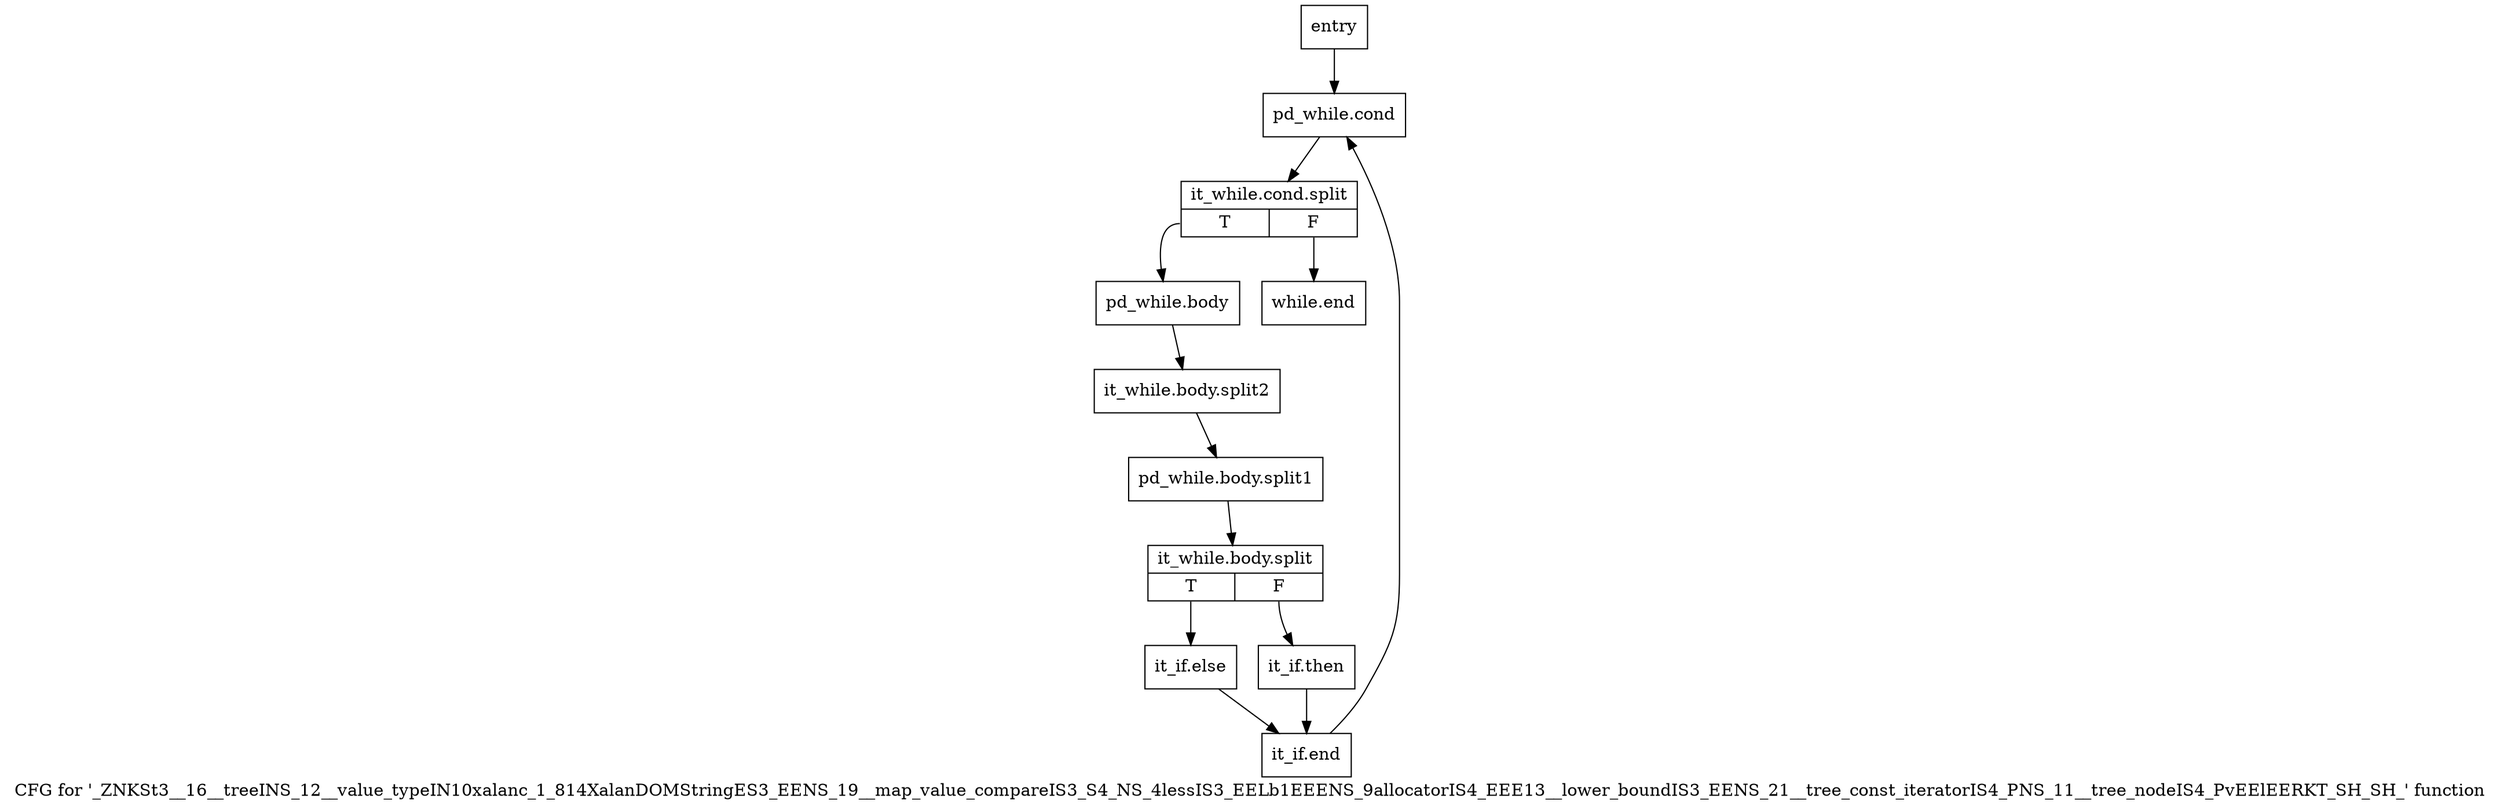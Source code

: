 digraph "CFG for '_ZNKSt3__16__treeINS_12__value_typeIN10xalanc_1_814XalanDOMStringES3_EENS_19__map_value_compareIS3_S4_NS_4lessIS3_EELb1EEENS_9allocatorIS4_EEE13__lower_boundIS3_EENS_21__tree_const_iteratorIS4_PNS_11__tree_nodeIS4_PvEElEERKT_SH_SH_' function" {
	label="CFG for '_ZNKSt3__16__treeINS_12__value_typeIN10xalanc_1_814XalanDOMStringES3_EENS_19__map_value_compareIS3_S4_NS_4lessIS3_EELb1EEENS_9allocatorIS4_EEE13__lower_boundIS3_EENS_21__tree_const_iteratorIS4_PNS_11__tree_nodeIS4_PvEElEERKT_SH_SH_' function";

	Node0x8dc4aa0 [shape=record,label="{entry}"];
	Node0x8dc4aa0 -> Node0x8dc4af0;
	Node0x8dc4af0 [shape=record,label="{pd_while.cond}"];
	Node0x8dc4af0 -> Node0xc9be9e0;
	Node0xc9be9e0 [shape=record,label="{it_while.cond.split|{<s0>T|<s1>F}}"];
	Node0xc9be9e0:s0 -> Node0x8dc4b40;
	Node0xc9be9e0:s1 -> Node0x8dc4c80;
	Node0x8dc4b40 [shape=record,label="{pd_while.body}"];
	Node0x8dc4b40 -> Node0xc9d0a90;
	Node0xc9d0a90 [shape=record,label="{it_while.body.split2}"];
	Node0xc9d0a90 -> Node0xc9be8a0;
	Node0xc9be8a0 [shape=record,label="{pd_while.body.split1}"];
	Node0xc9be8a0 -> Node0xc9be940;
	Node0xc9be940 [shape=record,label="{it_while.body.split|{<s0>T|<s1>F}}"];
	Node0xc9be940:s0 -> Node0x8dc4be0;
	Node0xc9be940:s1 -> Node0x8dc4b90;
	Node0x8dc4b90 [shape=record,label="{it_if.then}"];
	Node0x8dc4b90 -> Node0x8dc4c30;
	Node0x8dc4be0 [shape=record,label="{it_if.else}"];
	Node0x8dc4be0 -> Node0x8dc4c30;
	Node0x8dc4c30 [shape=record,label="{it_if.end}"];
	Node0x8dc4c30 -> Node0x8dc4af0;
	Node0x8dc4c80 [shape=record,label="{while.end}"];
}
